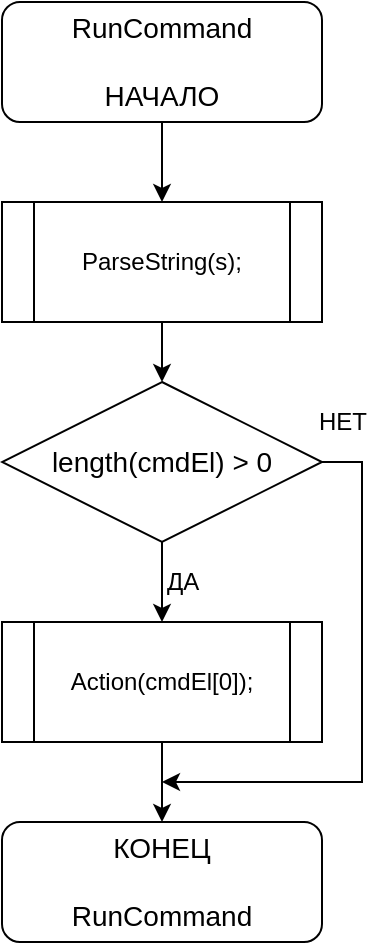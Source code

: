 <mxfile version="14.6.10" type="device"><diagram id="hYUJAfsfNyMmfLOthX49" name="Page-1"><mxGraphModel dx="1422" dy="705" grid="1" gridSize="10" guides="1" tooltips="1" connect="1" arrows="1" fold="1" page="1" pageScale="1" pageWidth="827" pageHeight="1169" math="0" shadow="0"><root><mxCell id="0"/><mxCell id="1" parent="0"/><mxCell id="j02_0eBWtfcyNVonIAPd-3" style="edgeStyle=orthogonalEdgeStyle;rounded=0;orthogonalLoop=1;jettySize=auto;html=1;exitX=0.5;exitY=1;exitDx=0;exitDy=0;entryX=0.5;entryY=0;entryDx=0;entryDy=0;" edge="1" parent="1" source="j02_0eBWtfcyNVonIAPd-1" target="j02_0eBWtfcyNVonIAPd-2"><mxGeometry relative="1" as="geometry"/></mxCell><mxCell id="j02_0eBWtfcyNVonIAPd-1" value="&lt;font style=&quot;font-size: 14px&quot;&gt;RunCommand&lt;br&gt;&lt;br&gt;НАЧАЛО&lt;/font&gt;" style="rounded=1;whiteSpace=wrap;html=1;" vertex="1" parent="1"><mxGeometry x="40" y="40" width="160" height="60" as="geometry"/></mxCell><mxCell id="j02_0eBWtfcyNVonIAPd-5" style="edgeStyle=orthogonalEdgeStyle;rounded=0;orthogonalLoop=1;jettySize=auto;html=1;exitX=0.5;exitY=1;exitDx=0;exitDy=0;entryX=0.5;entryY=0;entryDx=0;entryDy=0;" edge="1" parent="1" source="j02_0eBWtfcyNVonIAPd-2" target="j02_0eBWtfcyNVonIAPd-4"><mxGeometry relative="1" as="geometry"/></mxCell><mxCell id="j02_0eBWtfcyNVonIAPd-2" value="ParseString(s);" style="shape=process;whiteSpace=wrap;html=1;backgroundOutline=1;" vertex="1" parent="1"><mxGeometry x="40" y="140" width="160" height="60" as="geometry"/></mxCell><mxCell id="j02_0eBWtfcyNVonIAPd-7" style="edgeStyle=orthogonalEdgeStyle;rounded=0;orthogonalLoop=1;jettySize=auto;html=1;exitX=0.5;exitY=1;exitDx=0;exitDy=0;entryX=0.5;entryY=0;entryDx=0;entryDy=0;" edge="1" parent="1" source="j02_0eBWtfcyNVonIAPd-4" target="j02_0eBWtfcyNVonIAPd-6"><mxGeometry relative="1" as="geometry"/></mxCell><mxCell id="j02_0eBWtfcyNVonIAPd-10" style="edgeStyle=orthogonalEdgeStyle;rounded=0;orthogonalLoop=1;jettySize=auto;html=1;exitX=1;exitY=0.5;exitDx=0;exitDy=0;" edge="1" parent="1" source="j02_0eBWtfcyNVonIAPd-4"><mxGeometry relative="1" as="geometry"><mxPoint x="120" y="430" as="targetPoint"/><Array as="points"><mxPoint x="220" y="270"/><mxPoint x="220" y="430"/></Array></mxGeometry></mxCell><mxCell id="j02_0eBWtfcyNVonIAPd-4" value="&lt;span style=&quot;font-size: 14px&quot;&gt;length(cmdEl) &amp;gt; 0&lt;/span&gt;" style="rhombus;whiteSpace=wrap;html=1;" vertex="1" parent="1"><mxGeometry x="40" y="230" width="160" height="80" as="geometry"/></mxCell><mxCell id="j02_0eBWtfcyNVonIAPd-9" style="edgeStyle=orthogonalEdgeStyle;rounded=0;orthogonalLoop=1;jettySize=auto;html=1;exitX=0.5;exitY=1;exitDx=0;exitDy=0;" edge="1" parent="1" source="j02_0eBWtfcyNVonIAPd-6" target="j02_0eBWtfcyNVonIAPd-8"><mxGeometry relative="1" as="geometry"/></mxCell><mxCell id="j02_0eBWtfcyNVonIAPd-6" value="Action(cmdEl[0]);" style="shape=process;whiteSpace=wrap;html=1;backgroundOutline=1;" vertex="1" parent="1"><mxGeometry x="40" y="350" width="160" height="60" as="geometry"/></mxCell><mxCell id="j02_0eBWtfcyNVonIAPd-8" value="&lt;font style=&quot;font-size: 14px&quot;&gt;КОНЕЦ&lt;br&gt;&lt;br&gt;RunCommand&lt;br&gt;&lt;/font&gt;" style="rounded=1;whiteSpace=wrap;html=1;" vertex="1" parent="1"><mxGeometry x="40" y="450" width="160" height="60" as="geometry"/></mxCell><mxCell id="j02_0eBWtfcyNVonIAPd-11" value="ДА" style="text;html=1;align=center;verticalAlign=middle;resizable=0;points=[];autosize=1;strokeColor=none;" vertex="1" parent="1"><mxGeometry x="115" y="320" width="30" height="20" as="geometry"/></mxCell><mxCell id="j02_0eBWtfcyNVonIAPd-12" value="НЕТ" style="text;html=1;align=center;verticalAlign=middle;resizable=0;points=[];autosize=1;strokeColor=none;" vertex="1" parent="1"><mxGeometry x="190" y="240" width="40" height="20" as="geometry"/></mxCell></root></mxGraphModel></diagram></mxfile>